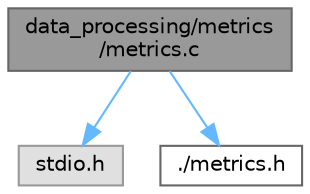 digraph "data_processing/metrics/metrics.c"
{
 // LATEX_PDF_SIZE
  bgcolor="transparent";
  edge [fontname=Helvetica,fontsize=10,labelfontname=Helvetica,labelfontsize=10];
  node [fontname=Helvetica,fontsize=10,shape=box,height=0.2,width=0.4];
  Node1 [id="Node000001",label="data_processing/metrics\l/metrics.c",height=0.2,width=0.4,color="gray40", fillcolor="grey60", style="filled", fontcolor="black",tooltip="Фаил с реализацией функций для обработки метрик"];
  Node1 -> Node2 [id="edge1_Node000001_Node000002",color="steelblue1",style="solid",tooltip=" "];
  Node2 [id="Node000002",label="stdio.h",height=0.2,width=0.4,color="grey60", fillcolor="#E0E0E0", style="filled",tooltip=" "];
  Node1 -> Node3 [id="edge2_Node000001_Node000003",color="steelblue1",style="solid",tooltip=" "];
  Node3 [id="Node000003",label="./metrics.h",height=0.2,width=0.4,color="grey40", fillcolor="white", style="filled",URL="$metrics_8h.html",tooltip="Заголовочный файл с описанием метрик"];
}
